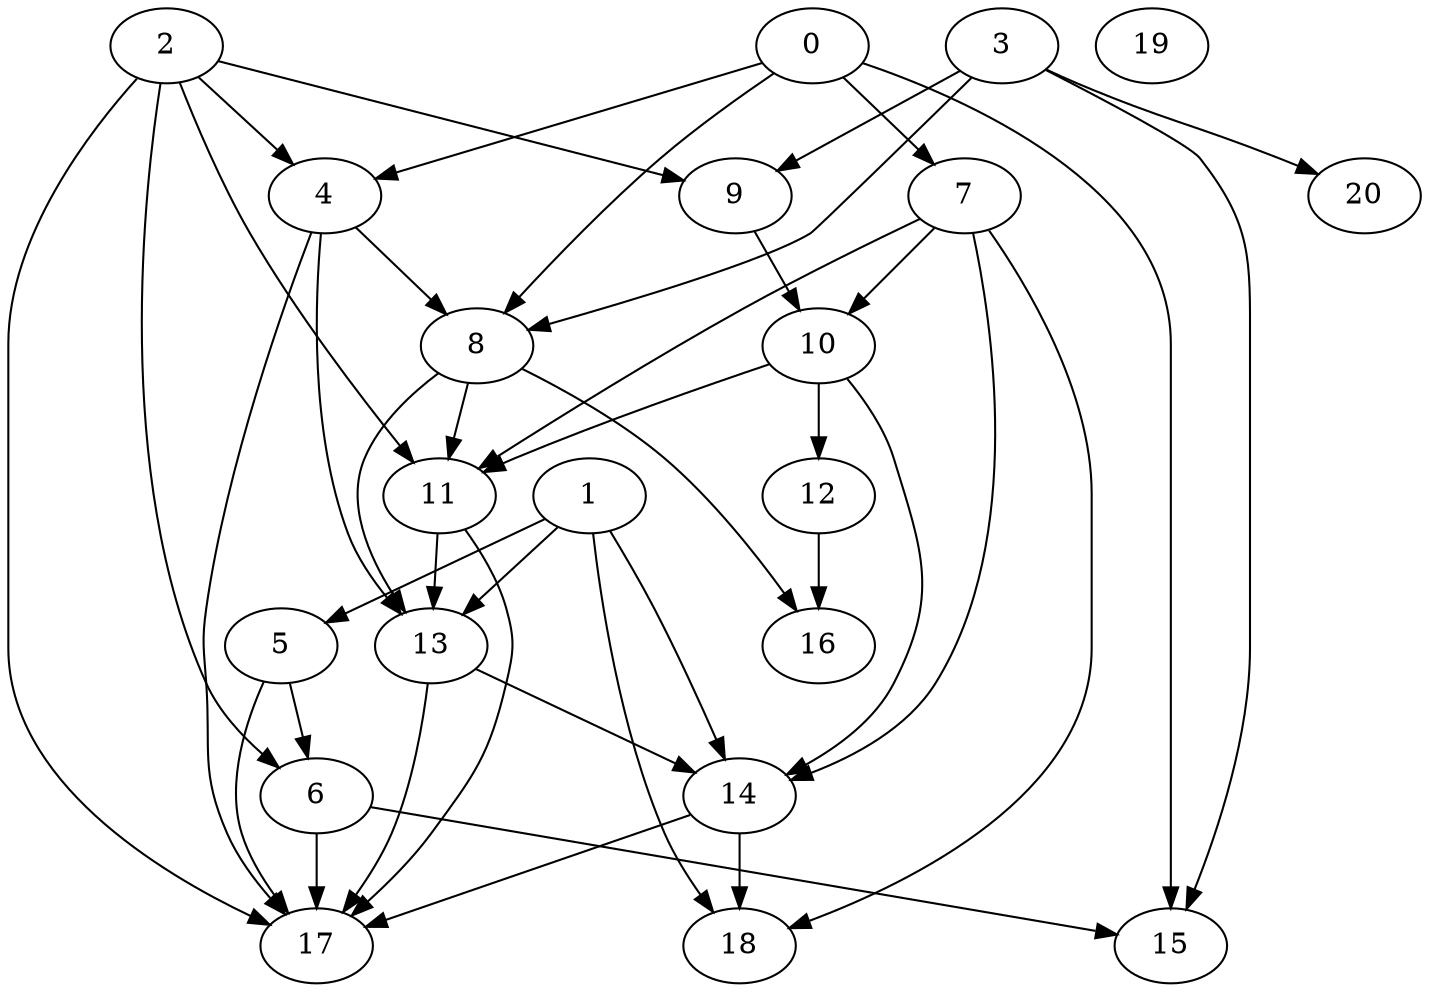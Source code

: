 digraph "Random_Nodes_21_Density_2.00_CCR_1.01_WeightType_Random_Homogeneous-2" {
0 [Weight=10];
2 [Weight=5];
3 [Weight=10];
4 [Weight=14];
9 [Weight=11];
7 [Weight=11];
8 [Weight=11];
1 [Weight=3];
10 [Weight=10];
5 [Weight=14];
11 [Weight=6];
13 [Weight=11];
6 [Weight=11];
12 [Weight=13];
14 [Weight=11];
19 [Weight=16];
15 [Weight=14];
17 [Weight=10];
20 [Weight=10];
18 [Weight=5];
16 [Weight=3];
3 -> 15 [Weight=2];
4 -> 13 [Weight=3];
14 -> 18 [Weight=4];
0 -> 8 [Weight=10];
13 -> 14 [Weight=6];
1 -> 14 [Weight=7];
5 -> 17 [Weight=4];
7 -> 18 [Weight=6];
14 -> 17 [Weight=4];
1 -> 18 [Weight=9];
2 -> 17 [Weight=2];
3 -> 20 [Weight=3];
0 -> 4 [Weight=3];
13 -> 17 [Weight=2];
2 -> 9 [Weight=8];
11 -> 17 [Weight=5];
7 -> 11 [Weight=2];
10 -> 11 [Weight=2];
4 -> 8 [Weight=2];
0 -> 7 [Weight=3];
0 -> 15 [Weight=3];
8 -> 16 [Weight=8];
4 -> 17 [Weight=6];
3 -> 8 [Weight=4];
1 -> 13 [Weight=5];
2 -> 6 [Weight=7];
2 -> 11 [Weight=6];
7 -> 14 [Weight=3];
9 -> 10 [Weight=9];
8 -> 11 [Weight=7];
3 -> 9 [Weight=4];
1 -> 5 [Weight=7];
10 -> 12 [Weight=2];
5 -> 6 [Weight=10];
6 -> 15 [Weight=7];
10 -> 14 [Weight=3];
8 -> 13 [Weight=5];
7 -> 10 [Weight=5];
6 -> 17 [Weight=3];
2 -> 4 [Weight=8];
11 -> 13 [Weight=3];
12 -> 16 [Weight=9];
}

